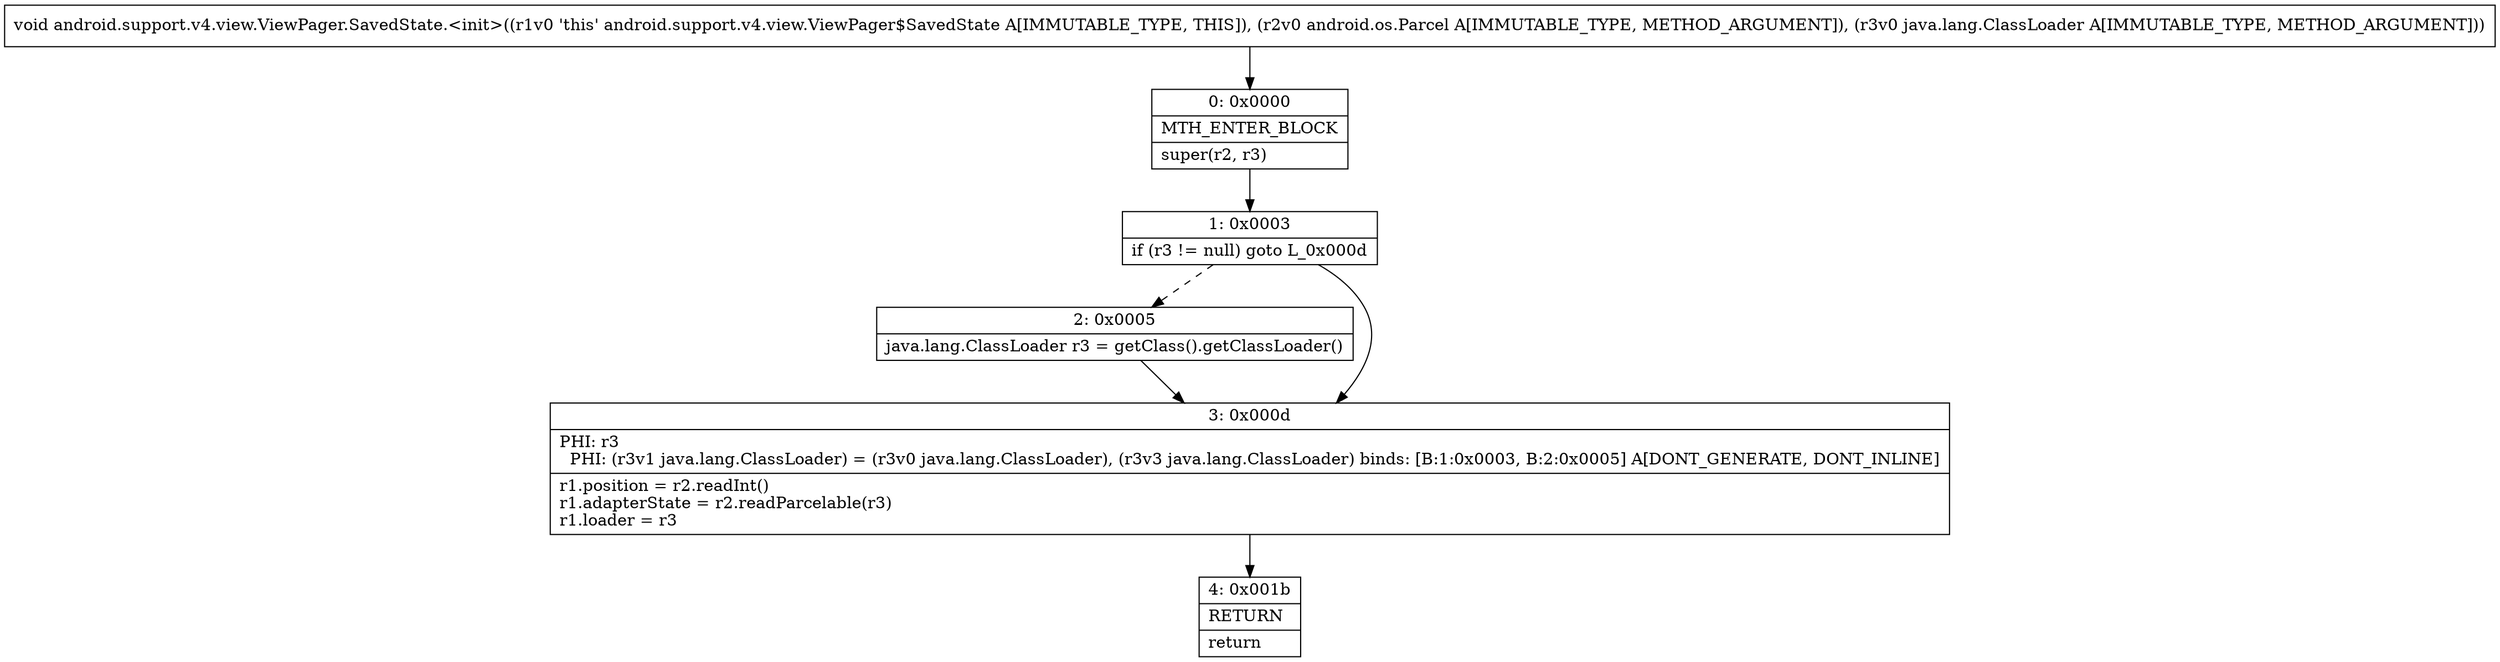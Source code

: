 digraph "CFG forandroid.support.v4.view.ViewPager.SavedState.\<init\>(Landroid\/os\/Parcel;Ljava\/lang\/ClassLoader;)V" {
Node_0 [shape=record,label="{0\:\ 0x0000|MTH_ENTER_BLOCK\l|super(r2, r3)\l}"];
Node_1 [shape=record,label="{1\:\ 0x0003|if (r3 != null) goto L_0x000d\l}"];
Node_2 [shape=record,label="{2\:\ 0x0005|java.lang.ClassLoader r3 = getClass().getClassLoader()\l}"];
Node_3 [shape=record,label="{3\:\ 0x000d|PHI: r3 \l  PHI: (r3v1 java.lang.ClassLoader) = (r3v0 java.lang.ClassLoader), (r3v3 java.lang.ClassLoader) binds: [B:1:0x0003, B:2:0x0005] A[DONT_GENERATE, DONT_INLINE]\l|r1.position = r2.readInt()\lr1.adapterState = r2.readParcelable(r3)\lr1.loader = r3\l}"];
Node_4 [shape=record,label="{4\:\ 0x001b|RETURN\l|return\l}"];
MethodNode[shape=record,label="{void android.support.v4.view.ViewPager.SavedState.\<init\>((r1v0 'this' android.support.v4.view.ViewPager$SavedState A[IMMUTABLE_TYPE, THIS]), (r2v0 android.os.Parcel A[IMMUTABLE_TYPE, METHOD_ARGUMENT]), (r3v0 java.lang.ClassLoader A[IMMUTABLE_TYPE, METHOD_ARGUMENT])) }"];
MethodNode -> Node_0;
Node_0 -> Node_1;
Node_1 -> Node_2[style=dashed];
Node_1 -> Node_3;
Node_2 -> Node_3;
Node_3 -> Node_4;
}

